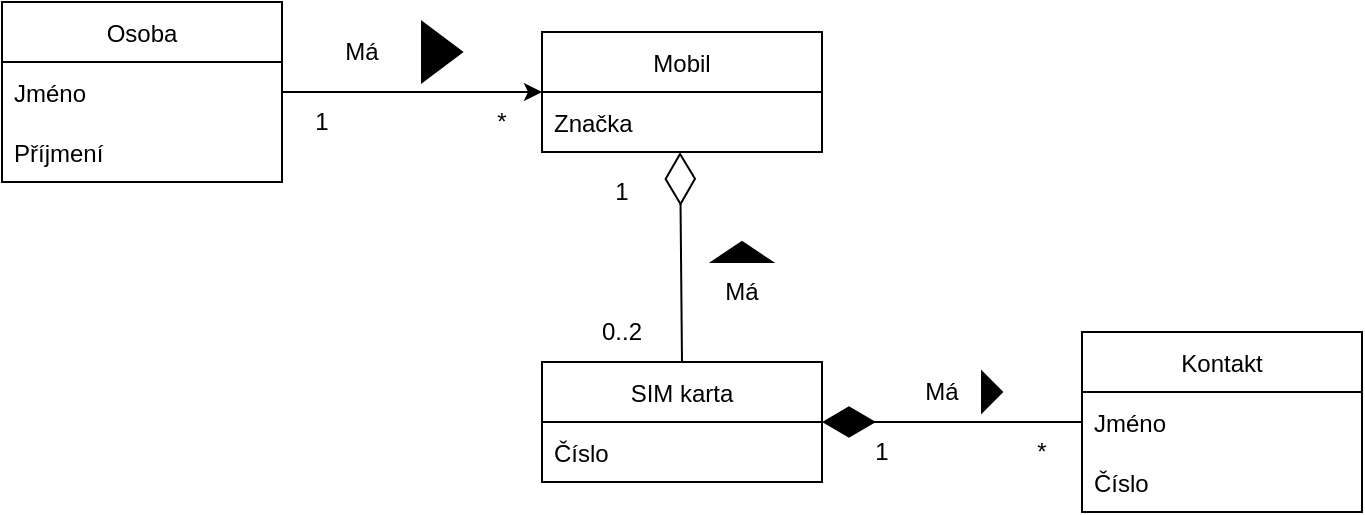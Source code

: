 <mxfile version="17.1.3" type="github"><diagram id="edzHNHmdzFUssW7GTiRE" name="Page-1"><mxGraphModel dx="1422" dy="794" grid="1" gridSize="10" guides="1" tooltips="1" connect="1" arrows="1" fold="1" page="1" pageScale="1" pageWidth="827" pageHeight="1169" math="0" shadow="0"><root><mxCell id="0"/><mxCell id="1" parent="0"/><mxCell id="qAwZSbOxAV71Cg2vBEig-9" value="" style="edgeStyle=orthogonalEdgeStyle;rounded=0;orthogonalLoop=1;jettySize=auto;html=1;" edge="1" parent="1" source="qAwZSbOxAV71Cg2vBEig-1" target="qAwZSbOxAV71Cg2vBEig-6"><mxGeometry relative="1" as="geometry"/></mxCell><mxCell id="qAwZSbOxAV71Cg2vBEig-1" value="Osoba" style="swimlane;fontStyle=0;childLayout=stackLayout;horizontal=1;startSize=30;horizontalStack=0;resizeParent=1;resizeParentMax=0;resizeLast=0;collapsible=1;marginBottom=0;" vertex="1" parent="1"><mxGeometry x="80" y="320" width="140" height="90" as="geometry"/></mxCell><mxCell id="qAwZSbOxAV71Cg2vBEig-2" value="Jméno" style="text;strokeColor=none;fillColor=none;align=left;verticalAlign=middle;spacingLeft=4;spacingRight=4;overflow=hidden;points=[[0,0.5],[1,0.5]];portConstraint=eastwest;rotatable=0;" vertex="1" parent="qAwZSbOxAV71Cg2vBEig-1"><mxGeometry y="30" width="140" height="30" as="geometry"/></mxCell><mxCell id="qAwZSbOxAV71Cg2vBEig-3" value="Příjmení" style="text;strokeColor=none;fillColor=none;align=left;verticalAlign=middle;spacingLeft=4;spacingRight=4;overflow=hidden;points=[[0,0.5],[1,0.5]];portConstraint=eastwest;rotatable=0;" vertex="1" parent="qAwZSbOxAV71Cg2vBEig-1"><mxGeometry y="60" width="140" height="30" as="geometry"/></mxCell><mxCell id="qAwZSbOxAV71Cg2vBEig-6" value="Mobil" style="swimlane;fontStyle=0;childLayout=stackLayout;horizontal=1;startSize=30;horizontalStack=0;resizeParent=1;resizeParentMax=0;resizeLast=0;collapsible=1;marginBottom=0;" vertex="1" parent="1"><mxGeometry x="350" y="335" width="140" height="60" as="geometry"/></mxCell><mxCell id="qAwZSbOxAV71Cg2vBEig-7" value="Značka" style="text;strokeColor=none;fillColor=none;align=left;verticalAlign=middle;spacingLeft=4;spacingRight=4;overflow=hidden;points=[[0,0.5],[1,0.5]];portConstraint=eastwest;rotatable=0;" vertex="1" parent="qAwZSbOxAV71Cg2vBEig-6"><mxGeometry y="30" width="140" height="30" as="geometry"/></mxCell><mxCell id="qAwZSbOxAV71Cg2vBEig-10" value="" style="triangle;whiteSpace=wrap;html=1;fillColor=#000000;" vertex="1" parent="1"><mxGeometry x="290" y="330" width="20" height="30" as="geometry"/></mxCell><mxCell id="qAwZSbOxAV71Cg2vBEig-11" value="Má" style="text;html=1;strokeColor=none;fillColor=none;align=center;verticalAlign=middle;whiteSpace=wrap;rounded=0;" vertex="1" parent="1"><mxGeometry x="230" y="330" width="60" height="30" as="geometry"/></mxCell><mxCell id="qAwZSbOxAV71Cg2vBEig-12" value="*" style="text;html=1;strokeColor=none;fillColor=none;align=center;verticalAlign=middle;whiteSpace=wrap;rounded=0;" vertex="1" parent="1"><mxGeometry x="300" y="365" width="60" height="30" as="geometry"/></mxCell><mxCell id="qAwZSbOxAV71Cg2vBEig-13" value="1" style="text;html=1;strokeColor=none;fillColor=none;align=center;verticalAlign=middle;whiteSpace=wrap;rounded=0;" vertex="1" parent="1"><mxGeometry x="210" y="365" width="60" height="30" as="geometry"/></mxCell><mxCell id="qAwZSbOxAV71Cg2vBEig-14" value="SIM karta" style="swimlane;fontStyle=0;childLayout=stackLayout;horizontal=1;startSize=30;horizontalStack=0;resizeParent=1;resizeParentMax=0;resizeLast=0;collapsible=1;marginBottom=0;fillColor=none;" vertex="1" parent="1"><mxGeometry x="350" y="500" width="140" height="60" as="geometry"/></mxCell><mxCell id="qAwZSbOxAV71Cg2vBEig-15" value="Číslo" style="text;strokeColor=none;fillColor=none;align=left;verticalAlign=middle;spacingLeft=4;spacingRight=4;overflow=hidden;points=[[0,0.5],[1,0.5]];portConstraint=eastwest;rotatable=0;" vertex="1" parent="qAwZSbOxAV71Cg2vBEig-14"><mxGeometry y="30" width="140" height="30" as="geometry"/></mxCell><mxCell id="qAwZSbOxAV71Cg2vBEig-18" value="" style="endArrow=diamondThin;endFill=0;endSize=24;html=1;rounded=0;entryX=0.493;entryY=1;entryDx=0;entryDy=0;entryPerimeter=0;exitX=0.5;exitY=0;exitDx=0;exitDy=0;" edge="1" parent="1" source="qAwZSbOxAV71Cg2vBEig-14" target="qAwZSbOxAV71Cg2vBEig-7"><mxGeometry width="160" relative="1" as="geometry"><mxPoint x="520" y="460" as="sourcePoint"/><mxPoint x="490" y="410" as="targetPoint"/></mxGeometry></mxCell><mxCell id="qAwZSbOxAV71Cg2vBEig-19" value="Má" style="text;html=1;strokeColor=none;fillColor=none;align=center;verticalAlign=middle;whiteSpace=wrap;rounded=0;" vertex="1" parent="1"><mxGeometry x="420" y="450" width="60" height="30" as="geometry"/></mxCell><mxCell id="qAwZSbOxAV71Cg2vBEig-20" value="" style="triangle;whiteSpace=wrap;html=1;fillColor=#000000;rotation=-90;" vertex="1" parent="1"><mxGeometry x="445" y="430" width="10" height="30" as="geometry"/></mxCell><mxCell id="qAwZSbOxAV71Cg2vBEig-21" value="1" style="text;html=1;strokeColor=none;fillColor=none;align=center;verticalAlign=middle;whiteSpace=wrap;rounded=0;" vertex="1" parent="1"><mxGeometry x="360" y="400" width="60" height="30" as="geometry"/></mxCell><mxCell id="qAwZSbOxAV71Cg2vBEig-23" value="0..2" style="text;html=1;strokeColor=none;fillColor=none;align=center;verticalAlign=middle;whiteSpace=wrap;rounded=0;" vertex="1" parent="1"><mxGeometry x="360" y="470" width="60" height="30" as="geometry"/></mxCell><mxCell id="qAwZSbOxAV71Cg2vBEig-24" value="Kontakt" style="swimlane;fontStyle=0;childLayout=stackLayout;horizontal=1;startSize=30;horizontalStack=0;resizeParent=1;resizeParentMax=0;resizeLast=0;collapsible=1;marginBottom=0;fillColor=none;" vertex="1" parent="1"><mxGeometry x="620" y="485" width="140" height="90" as="geometry"/></mxCell><mxCell id="qAwZSbOxAV71Cg2vBEig-25" value="Jméno" style="text;strokeColor=none;fillColor=none;align=left;verticalAlign=middle;spacingLeft=4;spacingRight=4;overflow=hidden;points=[[0,0.5],[1,0.5]];portConstraint=eastwest;rotatable=0;" vertex="1" parent="qAwZSbOxAV71Cg2vBEig-24"><mxGeometry y="30" width="140" height="30" as="geometry"/></mxCell><mxCell id="qAwZSbOxAV71Cg2vBEig-26" value="Číslo" style="text;strokeColor=none;fillColor=none;align=left;verticalAlign=middle;spacingLeft=4;spacingRight=4;overflow=hidden;points=[[0,0.5],[1,0.5]];portConstraint=eastwest;rotatable=0;" vertex="1" parent="qAwZSbOxAV71Cg2vBEig-24"><mxGeometry y="60" width="140" height="30" as="geometry"/></mxCell><mxCell id="qAwZSbOxAV71Cg2vBEig-28" value="" style="endArrow=diamondThin;endFill=1;endSize=24;html=1;rounded=0;exitX=0;exitY=0.5;exitDx=0;exitDy=0;" edge="1" parent="1" source="qAwZSbOxAV71Cg2vBEig-25"><mxGeometry width="160" relative="1" as="geometry"><mxPoint x="390" y="650" as="sourcePoint"/><mxPoint x="490" y="530" as="targetPoint"/></mxGeometry></mxCell><mxCell id="qAwZSbOxAV71Cg2vBEig-30" value="*" style="text;html=1;strokeColor=none;fillColor=none;align=center;verticalAlign=middle;whiteSpace=wrap;rounded=0;" vertex="1" parent="1"><mxGeometry x="570" y="530" width="60" height="30" as="geometry"/></mxCell><mxCell id="qAwZSbOxAV71Cg2vBEig-31" value="1" style="text;html=1;strokeColor=none;fillColor=none;align=center;verticalAlign=middle;whiteSpace=wrap;rounded=0;" vertex="1" parent="1"><mxGeometry x="490" y="530" width="60" height="30" as="geometry"/></mxCell><mxCell id="qAwZSbOxAV71Cg2vBEig-32" value="Má" style="text;html=1;strokeColor=none;fillColor=none;align=center;verticalAlign=middle;whiteSpace=wrap;rounded=0;" vertex="1" parent="1"><mxGeometry x="520" y="500" width="60" height="30" as="geometry"/></mxCell><mxCell id="qAwZSbOxAV71Cg2vBEig-33" value="" style="triangle;whiteSpace=wrap;html=1;fillColor=#000000;" vertex="1" parent="1"><mxGeometry x="570" y="505" width="10" height="20" as="geometry"/></mxCell></root></mxGraphModel></diagram></mxfile>